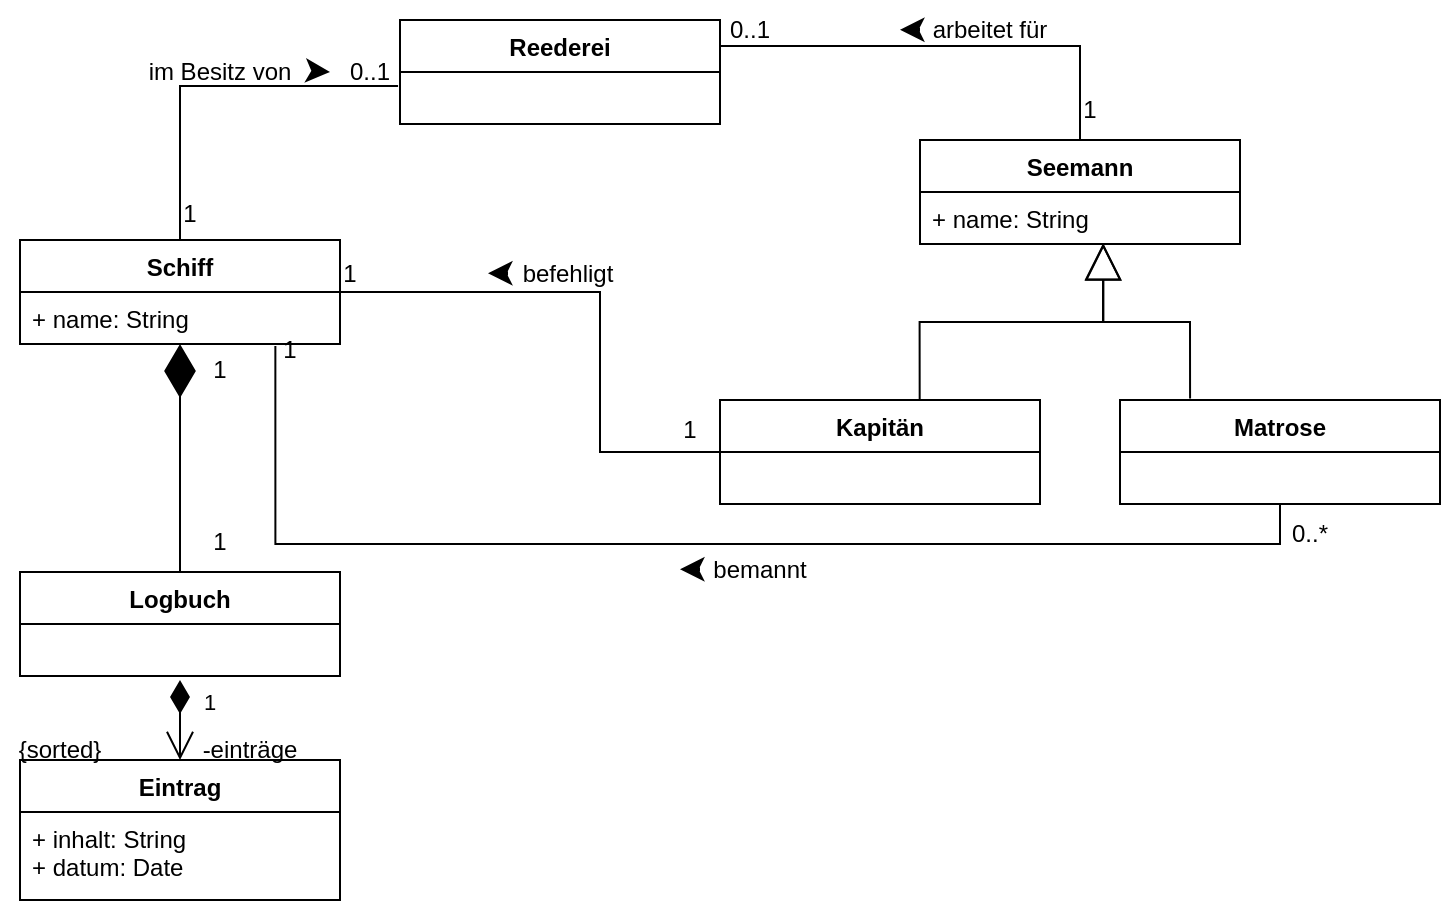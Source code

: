 <mxfile version="20.0.3" type="github">
  <diagram id="C5RBs43oDa-KdzZeNtuy" name="Page-1">
    <mxGraphModel dx="467" dy="471" grid="1" gridSize="10" guides="1" tooltips="1" connect="1" arrows="1" fold="1" page="1" pageScale="1" pageWidth="827" pageHeight="1169" math="0" shadow="0">
      <root>
        <mxCell id="WIyWlLk6GJQsqaUBKTNV-0" />
        <mxCell id="WIyWlLk6GJQsqaUBKTNV-1" parent="WIyWlLk6GJQsqaUBKTNV-0" />
        <mxCell id="LNCcRjCM3wwA3M9pp7GL-0" value="Reederei" style="swimlane;fontStyle=1;align=center;verticalAlign=top;childLayout=stackLayout;horizontal=1;startSize=26;horizontalStack=0;resizeParent=1;resizeParentMax=0;resizeLast=0;collapsible=1;marginBottom=0;" vertex="1" parent="WIyWlLk6GJQsqaUBKTNV-1">
          <mxGeometry x="290" y="80" width="160" height="52" as="geometry" />
        </mxCell>
        <mxCell id="LNCcRjCM3wwA3M9pp7GL-59" style="edgeStyle=orthogonalEdgeStyle;rounded=0;orthogonalLoop=1;jettySize=auto;html=1;exitX=0.5;exitY=0;exitDx=0;exitDy=0;entryX=1;entryY=0.25;entryDx=0;entryDy=0;endArrow=none;endFill=0;elbow=vertical;" edge="1" parent="WIyWlLk6GJQsqaUBKTNV-1" source="LNCcRjCM3wwA3M9pp7GL-4" target="LNCcRjCM3wwA3M9pp7GL-0">
          <mxGeometry relative="1" as="geometry" />
        </mxCell>
        <mxCell id="LNCcRjCM3wwA3M9pp7GL-4" value="Seemann" style="swimlane;fontStyle=1;align=center;verticalAlign=top;childLayout=stackLayout;horizontal=1;startSize=26;horizontalStack=0;resizeParent=1;resizeParentMax=0;resizeLast=0;collapsible=1;marginBottom=0;" vertex="1" parent="WIyWlLk6GJQsqaUBKTNV-1">
          <mxGeometry x="550" y="140" width="160" height="52" as="geometry" />
        </mxCell>
        <mxCell id="LNCcRjCM3wwA3M9pp7GL-5" value="+ name: String" style="text;strokeColor=none;fillColor=none;align=left;verticalAlign=top;spacingLeft=4;spacingRight=4;overflow=hidden;rotatable=0;points=[[0,0.5],[1,0.5]];portConstraint=eastwest;" vertex="1" parent="LNCcRjCM3wwA3M9pp7GL-4">
          <mxGeometry y="26" width="160" height="26" as="geometry" />
        </mxCell>
        <mxCell id="LNCcRjCM3wwA3M9pp7GL-45" style="edgeStyle=orthogonalEdgeStyle;rounded=0;orthogonalLoop=1;jettySize=auto;html=1;exitX=0.5;exitY=0;exitDx=0;exitDy=0;entryX=-0.006;entryY=0.269;entryDx=0;entryDy=0;entryPerimeter=0;elbow=vertical;endArrow=none;endFill=0;" edge="1" parent="WIyWlLk6GJQsqaUBKTNV-1" source="LNCcRjCM3wwA3M9pp7GL-20">
          <mxGeometry relative="1" as="geometry">
            <mxPoint x="289.04" y="112.994" as="targetPoint" />
            <Array as="points">
              <mxPoint x="180" y="113" />
            </Array>
          </mxGeometry>
        </mxCell>
        <mxCell id="LNCcRjCM3wwA3M9pp7GL-20" value="Schiff" style="swimlane;fontStyle=1;align=center;verticalAlign=top;childLayout=stackLayout;horizontal=1;startSize=26;horizontalStack=0;resizeParent=1;resizeParentMax=0;resizeLast=0;collapsible=1;marginBottom=0;" vertex="1" parent="WIyWlLk6GJQsqaUBKTNV-1">
          <mxGeometry x="100" y="190" width="160" height="52" as="geometry" />
        </mxCell>
        <mxCell id="LNCcRjCM3wwA3M9pp7GL-21" value="+ name: String" style="text;strokeColor=none;fillColor=none;align=left;verticalAlign=top;spacingLeft=4;spacingRight=4;overflow=hidden;rotatable=0;points=[[0,0.5],[1,0.5]];portConstraint=eastwest;" vertex="1" parent="LNCcRjCM3wwA3M9pp7GL-20">
          <mxGeometry y="26" width="160" height="26" as="geometry" />
        </mxCell>
        <mxCell id="LNCcRjCM3wwA3M9pp7GL-74" style="edgeStyle=orthogonalEdgeStyle;rounded=0;orthogonalLoop=1;jettySize=auto;html=1;exitX=0.5;exitY=1;exitDx=0;exitDy=0;entryX=0.798;entryY=1.038;entryDx=0;entryDy=0;entryPerimeter=0;endArrow=none;endFill=0;strokeWidth=1;elbow=vertical;" edge="1" parent="WIyWlLk6GJQsqaUBKTNV-1" source="LNCcRjCM3wwA3M9pp7GL-24" target="LNCcRjCM3wwA3M9pp7GL-21">
          <mxGeometry relative="1" as="geometry" />
        </mxCell>
        <mxCell id="LNCcRjCM3wwA3M9pp7GL-24" value="Matrose" style="swimlane;fontStyle=1;align=center;verticalAlign=top;childLayout=stackLayout;horizontal=1;startSize=26;horizontalStack=0;resizeParent=1;resizeParentMax=0;resizeLast=0;collapsible=1;marginBottom=0;" vertex="1" parent="WIyWlLk6GJQsqaUBKTNV-1">
          <mxGeometry x="650" y="270" width="160" height="52" as="geometry" />
        </mxCell>
        <mxCell id="LNCcRjCM3wwA3M9pp7GL-69" style="edgeStyle=orthogonalEdgeStyle;rounded=0;orthogonalLoop=1;jettySize=auto;html=1;exitX=0;exitY=0.5;exitDx=0;exitDy=0;entryX=1;entryY=0.5;entryDx=0;entryDy=0;endArrow=none;endFill=0;strokeWidth=1;elbow=vertical;" edge="1" parent="WIyWlLk6GJQsqaUBKTNV-1" source="LNCcRjCM3wwA3M9pp7GL-28" target="LNCcRjCM3wwA3M9pp7GL-20">
          <mxGeometry relative="1" as="geometry">
            <Array as="points">
              <mxPoint x="390" y="296" />
              <mxPoint x="390" y="216" />
            </Array>
          </mxGeometry>
        </mxCell>
        <mxCell id="LNCcRjCM3wwA3M9pp7GL-28" value="Kapitän" style="swimlane;fontStyle=1;align=center;verticalAlign=top;childLayout=stackLayout;horizontal=1;startSize=26;horizontalStack=0;resizeParent=1;resizeParentMax=0;resizeLast=0;collapsible=1;marginBottom=0;" vertex="1" parent="WIyWlLk6GJQsqaUBKTNV-1">
          <mxGeometry x="450" y="270" width="160" height="52" as="geometry" />
        </mxCell>
        <mxCell id="LNCcRjCM3wwA3M9pp7GL-36" value="" style="endArrow=block;endSize=16;endFill=0;html=1;rounded=0;exitX=0.219;exitY=-0.014;exitDx=0;exitDy=0;exitPerimeter=0;entryX=0.573;entryY=0.991;entryDx=0;entryDy=0;entryPerimeter=0;edgeStyle=orthogonalEdgeStyle;" edge="1" parent="WIyWlLk6GJQsqaUBKTNV-1" source="LNCcRjCM3wwA3M9pp7GL-24" target="LNCcRjCM3wwA3M9pp7GL-5">
          <mxGeometry width="160" relative="1" as="geometry">
            <mxPoint x="580" y="270" as="sourcePoint" />
            <mxPoint x="640" y="210" as="targetPoint" />
          </mxGeometry>
        </mxCell>
        <mxCell id="LNCcRjCM3wwA3M9pp7GL-38" value="" style="endArrow=block;endSize=16;endFill=0;html=1;rounded=0;exitX=0.624;exitY=-0.005;exitDx=0;exitDy=0;exitPerimeter=0;entryX=0.572;entryY=0.986;entryDx=0;entryDy=0;entryPerimeter=0;edgeStyle=orthogonalEdgeStyle;" edge="1" parent="WIyWlLk6GJQsqaUBKTNV-1" source="LNCcRjCM3wwA3M9pp7GL-28" target="LNCcRjCM3wwA3M9pp7GL-5">
          <mxGeometry width="160" relative="1" as="geometry">
            <mxPoint x="550" y="260" as="sourcePoint" />
            <mxPoint x="632.08" y="226.286" as="targetPoint" />
          </mxGeometry>
        </mxCell>
        <mxCell id="LNCcRjCM3wwA3M9pp7GL-44" value="0..1" style="text;html=1;strokeColor=none;fillColor=none;align=center;verticalAlign=middle;whiteSpace=wrap;rounded=0;" vertex="1" parent="WIyWlLk6GJQsqaUBKTNV-1">
          <mxGeometry x="260" y="91" width="30" height="30" as="geometry" />
        </mxCell>
        <mxCell id="LNCcRjCM3wwA3M9pp7GL-46" value="im Besitz von" style="text;html=1;strokeColor=none;fillColor=none;align=center;verticalAlign=middle;whiteSpace=wrap;rounded=0;" vertex="1" parent="WIyWlLk6GJQsqaUBKTNV-1">
          <mxGeometry x="160" y="91" width="80" height="30" as="geometry" />
        </mxCell>
        <mxCell id="LNCcRjCM3wwA3M9pp7GL-47" value="Logbuch" style="swimlane;fontStyle=1;align=center;verticalAlign=top;childLayout=stackLayout;horizontal=1;startSize=26;horizontalStack=0;resizeParent=1;resizeParentMax=0;resizeLast=0;collapsible=1;marginBottom=0;" vertex="1" parent="WIyWlLk6GJQsqaUBKTNV-1">
          <mxGeometry x="100" y="356" width="160" height="52" as="geometry" />
        </mxCell>
        <mxCell id="LNCcRjCM3wwA3M9pp7GL-51" value="" style="endArrow=diamondThin;endFill=1;endSize=24;html=1;rounded=0;elbow=vertical;exitX=0.5;exitY=0;exitDx=0;exitDy=0;" edge="1" parent="WIyWlLk6GJQsqaUBKTNV-1" source="LNCcRjCM3wwA3M9pp7GL-47" target="LNCcRjCM3wwA3M9pp7GL-21">
          <mxGeometry width="160" relative="1" as="geometry">
            <mxPoint x="240" y="230" as="sourcePoint" />
            <mxPoint x="180" y="276" as="targetPoint" />
          </mxGeometry>
        </mxCell>
        <mxCell id="LNCcRjCM3wwA3M9pp7GL-52" value="1" style="text;html=1;strokeColor=none;fillColor=none;align=center;verticalAlign=middle;whiteSpace=wrap;rounded=0;" vertex="1" parent="WIyWlLk6GJQsqaUBKTNV-1">
          <mxGeometry x="185" y="240" width="30" height="30" as="geometry" />
        </mxCell>
        <mxCell id="LNCcRjCM3wwA3M9pp7GL-54" value="1" style="text;html=1;strokeColor=none;fillColor=none;align=center;verticalAlign=middle;whiteSpace=wrap;rounded=0;" vertex="1" parent="WIyWlLk6GJQsqaUBKTNV-1">
          <mxGeometry x="185" y="326" width="30" height="30" as="geometry" />
        </mxCell>
        <mxCell id="LNCcRjCM3wwA3M9pp7GL-55" value="Eintrag" style="swimlane;fontStyle=1;align=center;verticalAlign=top;childLayout=stackLayout;horizontal=1;startSize=26;horizontalStack=0;resizeParent=1;resizeParentMax=0;resizeLast=0;collapsible=1;marginBottom=0;" vertex="1" parent="WIyWlLk6GJQsqaUBKTNV-1">
          <mxGeometry x="100" y="450" width="160" height="70" as="geometry" />
        </mxCell>
        <mxCell id="LNCcRjCM3wwA3M9pp7GL-56" value="+ inhalt: String&#xa;+ datum: Date&#xa;" style="text;strokeColor=none;fillColor=none;align=left;verticalAlign=top;spacingLeft=4;spacingRight=4;overflow=hidden;rotatable=0;points=[[0,0.5],[1,0.5]];portConstraint=eastwest;" vertex="1" parent="LNCcRjCM3wwA3M9pp7GL-55">
          <mxGeometry y="26" width="160" height="44" as="geometry" />
        </mxCell>
        <mxCell id="LNCcRjCM3wwA3M9pp7GL-60" value="arbeitet für" style="text;html=1;strokeColor=none;fillColor=none;align=center;verticalAlign=middle;whiteSpace=wrap;rounded=0;" vertex="1" parent="WIyWlLk6GJQsqaUBKTNV-1">
          <mxGeometry x="550" y="70" width="70" height="30" as="geometry" />
        </mxCell>
        <mxCell id="LNCcRjCM3wwA3M9pp7GL-61" value="0..1" style="text;html=1;strokeColor=none;fillColor=none;align=center;verticalAlign=middle;whiteSpace=wrap;rounded=0;" vertex="1" parent="WIyWlLk6GJQsqaUBKTNV-1">
          <mxGeometry x="450" y="70" width="30" height="30" as="geometry" />
        </mxCell>
        <mxCell id="LNCcRjCM3wwA3M9pp7GL-63" value="1" style="text;html=1;strokeColor=none;fillColor=none;align=center;verticalAlign=middle;whiteSpace=wrap;rounded=0;" vertex="1" parent="WIyWlLk6GJQsqaUBKTNV-1">
          <mxGeometry x="170" y="162" width="30" height="30" as="geometry" />
        </mxCell>
        <mxCell id="LNCcRjCM3wwA3M9pp7GL-65" value="" style="endArrow=classic;html=1;rounded=0;elbow=vertical;strokeWidth=2;" edge="1" parent="WIyWlLk6GJQsqaUBKTNV-1">
          <mxGeometry width="50" height="50" relative="1" as="geometry">
            <mxPoint x="250" y="105.67" as="sourcePoint" />
            <mxPoint x="255" y="106" as="targetPoint" />
          </mxGeometry>
        </mxCell>
        <mxCell id="LNCcRjCM3wwA3M9pp7GL-67" value="" style="endArrow=classic;html=1;rounded=0;elbow=vertical;strokeWidth=2;" edge="1" parent="WIyWlLk6GJQsqaUBKTNV-1">
          <mxGeometry width="50" height="50" relative="1" as="geometry">
            <mxPoint x="550" y="84.86" as="sourcePoint" />
            <mxPoint x="540" y="84.86" as="targetPoint" />
          </mxGeometry>
        </mxCell>
        <mxCell id="LNCcRjCM3wwA3M9pp7GL-68" value="1" style="text;html=1;strokeColor=none;fillColor=none;align=center;verticalAlign=middle;whiteSpace=wrap;rounded=0;" vertex="1" parent="WIyWlLk6GJQsqaUBKTNV-1">
          <mxGeometry x="620" y="110" width="30" height="30" as="geometry" />
        </mxCell>
        <mxCell id="LNCcRjCM3wwA3M9pp7GL-70" value="befehligt" style="text;html=1;strokeColor=none;fillColor=none;align=center;verticalAlign=middle;whiteSpace=wrap;rounded=0;" vertex="1" parent="WIyWlLk6GJQsqaUBKTNV-1">
          <mxGeometry x="334" y="192" width="80" height="30" as="geometry" />
        </mxCell>
        <mxCell id="LNCcRjCM3wwA3M9pp7GL-71" value="" style="endArrow=classic;html=1;rounded=0;elbow=vertical;strokeWidth=2;" edge="1" parent="WIyWlLk6GJQsqaUBKTNV-1">
          <mxGeometry width="50" height="50" relative="1" as="geometry">
            <mxPoint x="344" y="206.67" as="sourcePoint" />
            <mxPoint x="334" y="206.67" as="targetPoint" />
          </mxGeometry>
        </mxCell>
        <mxCell id="LNCcRjCM3wwA3M9pp7GL-72" value="1" style="text;html=1;strokeColor=none;fillColor=none;align=center;verticalAlign=middle;whiteSpace=wrap;rounded=0;" vertex="1" parent="WIyWlLk6GJQsqaUBKTNV-1">
          <mxGeometry x="250" y="192" width="30" height="30" as="geometry" />
        </mxCell>
        <mxCell id="LNCcRjCM3wwA3M9pp7GL-73" value="1" style="text;html=1;strokeColor=none;fillColor=none;align=center;verticalAlign=middle;whiteSpace=wrap;rounded=0;" vertex="1" parent="WIyWlLk6GJQsqaUBKTNV-1">
          <mxGeometry x="420" y="270" width="30" height="30" as="geometry" />
        </mxCell>
        <mxCell id="LNCcRjCM3wwA3M9pp7GL-75" value="bemannt" style="text;html=1;strokeColor=none;fillColor=none;align=center;verticalAlign=middle;whiteSpace=wrap;rounded=0;" vertex="1" parent="WIyWlLk6GJQsqaUBKTNV-1">
          <mxGeometry x="430" y="340" width="80" height="30" as="geometry" />
        </mxCell>
        <mxCell id="LNCcRjCM3wwA3M9pp7GL-77" value="" style="endArrow=classic;html=1;rounded=0;elbow=vertical;strokeWidth=2;" edge="1" parent="WIyWlLk6GJQsqaUBKTNV-1">
          <mxGeometry width="50" height="50" relative="1" as="geometry">
            <mxPoint x="440" y="354.67" as="sourcePoint" />
            <mxPoint x="430" y="354.67" as="targetPoint" />
          </mxGeometry>
        </mxCell>
        <mxCell id="LNCcRjCM3wwA3M9pp7GL-78" value="1" style="text;html=1;strokeColor=none;fillColor=none;align=center;verticalAlign=middle;whiteSpace=wrap;rounded=0;" vertex="1" parent="WIyWlLk6GJQsqaUBKTNV-1">
          <mxGeometry x="220" y="230" width="30" height="30" as="geometry" />
        </mxCell>
        <mxCell id="LNCcRjCM3wwA3M9pp7GL-79" value="0..*" style="text;html=1;strokeColor=none;fillColor=none;align=center;verticalAlign=middle;whiteSpace=wrap;rounded=0;" vertex="1" parent="WIyWlLk6GJQsqaUBKTNV-1">
          <mxGeometry x="730" y="322" width="30" height="30" as="geometry" />
        </mxCell>
        <mxCell id="LNCcRjCM3wwA3M9pp7GL-81" value="{sorted}" style="text;html=1;strokeColor=none;fillColor=none;align=center;verticalAlign=middle;whiteSpace=wrap;rounded=0;" vertex="1" parent="WIyWlLk6GJQsqaUBKTNV-1">
          <mxGeometry x="90" y="430" width="60" height="30" as="geometry" />
        </mxCell>
        <mxCell id="LNCcRjCM3wwA3M9pp7GL-82" value="1" style="endArrow=open;html=1;endSize=12;startArrow=diamondThin;startSize=14;startFill=1;align=left;verticalAlign=bottom;rounded=0;strokeWidth=1;elbow=vertical;entryX=0.5;entryY=0;entryDx=0;entryDy=0;" edge="1" parent="WIyWlLk6GJQsqaUBKTNV-1" target="LNCcRjCM3wwA3M9pp7GL-55">
          <mxGeometry y="10" relative="1" as="geometry">
            <mxPoint x="180" y="410" as="sourcePoint" />
            <mxPoint x="510" y="390" as="targetPoint" />
            <mxPoint as="offset" />
          </mxGeometry>
        </mxCell>
        <mxCell id="LNCcRjCM3wwA3M9pp7GL-83" value="-einträge" style="text;html=1;strokeColor=none;fillColor=none;align=center;verticalAlign=middle;whiteSpace=wrap;rounded=0;" vertex="1" parent="WIyWlLk6GJQsqaUBKTNV-1">
          <mxGeometry x="185" y="430" width="60" height="30" as="geometry" />
        </mxCell>
      </root>
    </mxGraphModel>
  </diagram>
</mxfile>
